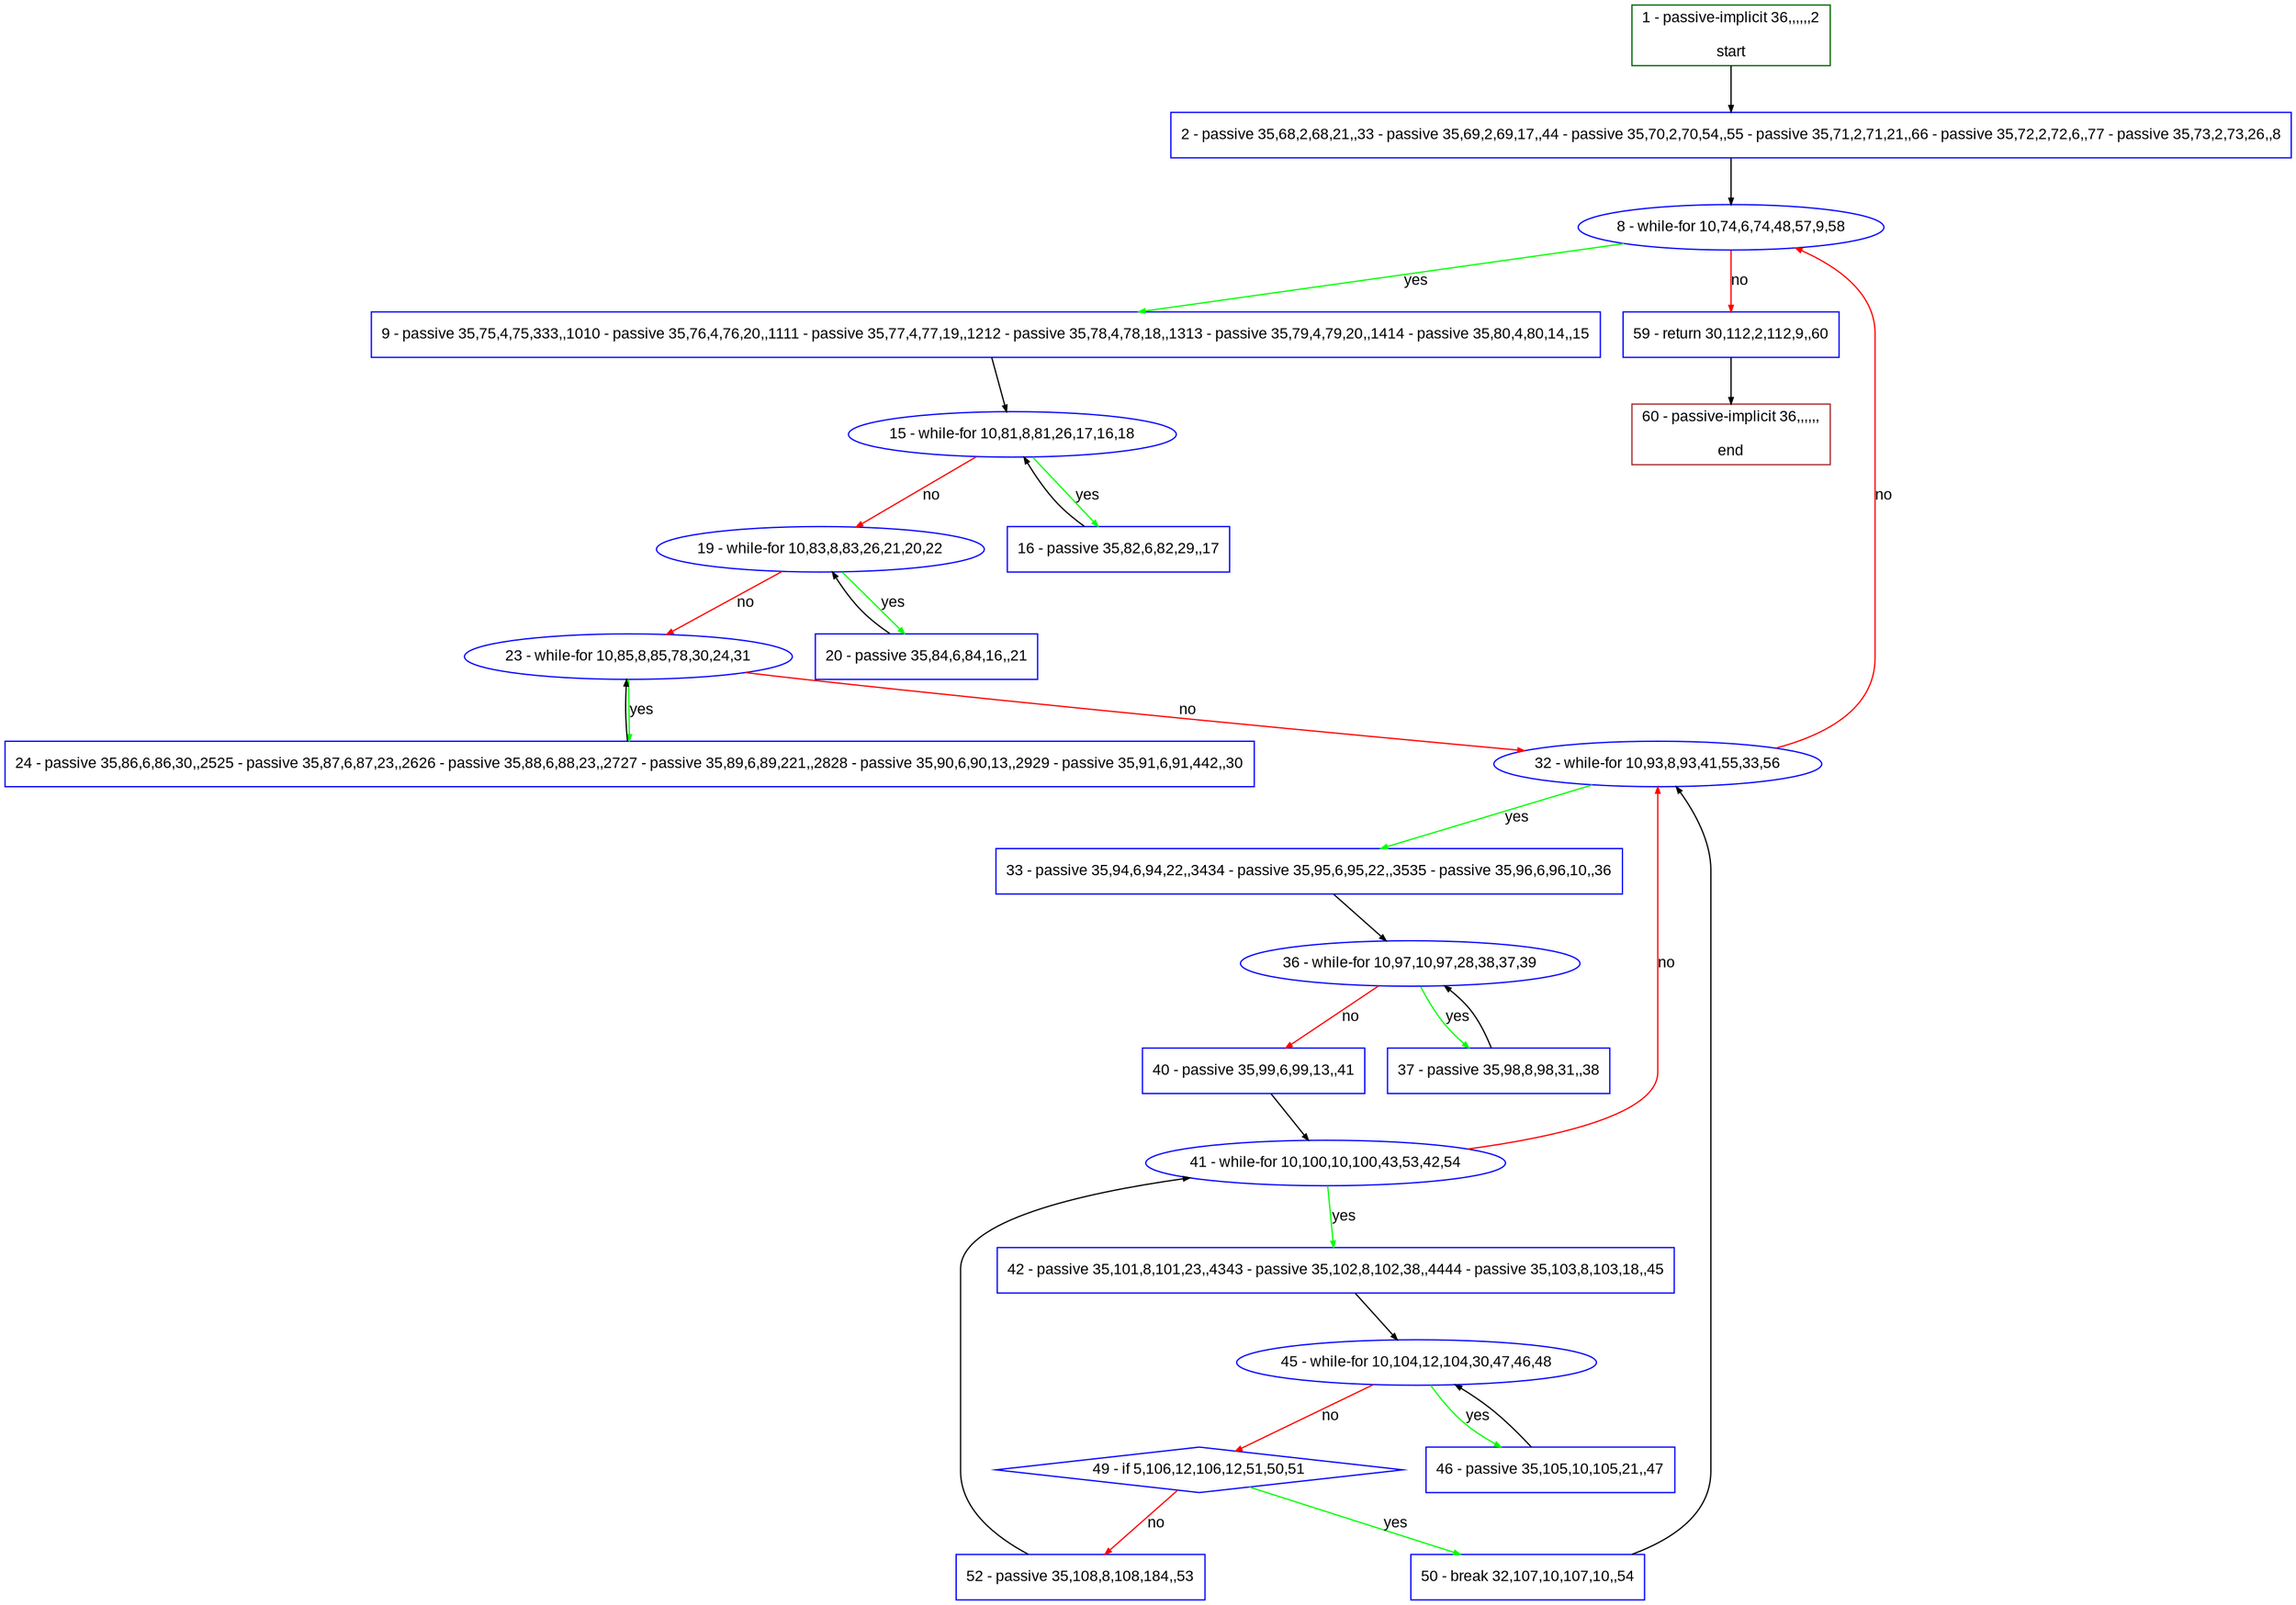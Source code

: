 digraph "" {
  graph [pack="true", label="", fontsize="12", packmode="clust", fontname="Arial", fillcolor="#FFFFCC", bgcolor="white", style="rounded,filled", compound="true"];
  node [node_initialized="no", label="", color="grey", fontsize="12", fillcolor="white", fontname="Arial", style="filled", shape="rectangle", compound="true", fixedsize="false"];
  edge [fontcolor="black", arrowhead="normal", arrowtail="none", arrowsize="0.5", ltail="", label="", color="black", fontsize="12", lhead="", fontname="Arial", dir="forward", compound="true"];
  __N1 [label="2 - passive 35,68,2,68,21,,33 - passive 35,69,2,69,17,,44 - passive 35,70,2,70,54,,55 - passive 35,71,2,71,21,,66 - passive 35,72,2,72,6,,77 - passive 35,73,2,73,26,,8", color="#0000ff", fillcolor="#ffffff", style="filled", shape="box"];
  __N2 [label="1 - passive-implicit 36,,,,,,2\n\nstart", color="#006400", fillcolor="#ffffff", style="filled", shape="box"];
  __N3 [label="8 - while-for 10,74,6,74,48,57,9,58", color="#0000ff", fillcolor="#ffffff", style="filled", shape="oval"];
  __N4 [label="9 - passive 35,75,4,75,333,,1010 - passive 35,76,4,76,20,,1111 - passive 35,77,4,77,19,,1212 - passive 35,78,4,78,18,,1313 - passive 35,79,4,79,20,,1414 - passive 35,80,4,80,14,,15", color="#0000ff", fillcolor="#ffffff", style="filled", shape="box"];
  __N5 [label="59 - return 30,112,2,112,9,,60", color="#0000ff", fillcolor="#ffffff", style="filled", shape="box"];
  __N6 [label="15 - while-for 10,81,8,81,26,17,16,18", color="#0000ff", fillcolor="#ffffff", style="filled", shape="oval"];
  __N7 [label="16 - passive 35,82,6,82,29,,17", color="#0000ff", fillcolor="#ffffff", style="filled", shape="box"];
  __N8 [label="19 - while-for 10,83,8,83,26,21,20,22", color="#0000ff", fillcolor="#ffffff", style="filled", shape="oval"];
  __N9 [label="20 - passive 35,84,6,84,16,,21", color="#0000ff", fillcolor="#ffffff", style="filled", shape="box"];
  __N10 [label="23 - while-for 10,85,8,85,78,30,24,31", color="#0000ff", fillcolor="#ffffff", style="filled", shape="oval"];
  __N11 [label="24 - passive 35,86,6,86,30,,2525 - passive 35,87,6,87,23,,2626 - passive 35,88,6,88,23,,2727 - passive 35,89,6,89,221,,2828 - passive 35,90,6,90,13,,2929 - passive 35,91,6,91,442,,30", color="#0000ff", fillcolor="#ffffff", style="filled", shape="box"];
  __N12 [label="32 - while-for 10,93,8,93,41,55,33,56", color="#0000ff", fillcolor="#ffffff", style="filled", shape="oval"];
  __N13 [label="33 - passive 35,94,6,94,22,,3434 - passive 35,95,6,95,22,,3535 - passive 35,96,6,96,10,,36", color="#0000ff", fillcolor="#ffffff", style="filled", shape="box"];
  __N14 [label="36 - while-for 10,97,10,97,28,38,37,39", color="#0000ff", fillcolor="#ffffff", style="filled", shape="oval"];
  __N15 [label="37 - passive 35,98,8,98,31,,38", color="#0000ff", fillcolor="#ffffff", style="filled", shape="box"];
  __N16 [label="40 - passive 35,99,6,99,13,,41", color="#0000ff", fillcolor="#ffffff", style="filled", shape="box"];
  __N17 [label="41 - while-for 10,100,10,100,43,53,42,54", color="#0000ff", fillcolor="#ffffff", style="filled", shape="oval"];
  __N18 [label="42 - passive 35,101,8,101,23,,4343 - passive 35,102,8,102,38,,4444 - passive 35,103,8,103,18,,45", color="#0000ff", fillcolor="#ffffff", style="filled", shape="box"];
  __N19 [label="45 - while-for 10,104,12,104,30,47,46,48", color="#0000ff", fillcolor="#ffffff", style="filled", shape="oval"];
  __N20 [label="46 - passive 35,105,10,105,21,,47", color="#0000ff", fillcolor="#ffffff", style="filled", shape="box"];
  __N21 [label="49 - if 5,106,12,106,12,51,50,51", color="#0000ff", fillcolor="#ffffff", style="filled", shape="diamond"];
  __N22 [label="50 - break 32,107,10,107,10,,54", color="#0000ff", fillcolor="#ffffff", style="filled", shape="box"];
  __N23 [label="52 - passive 35,108,8,108,184,,53", color="#0000ff", fillcolor="#ffffff", style="filled", shape="box"];
  __N24 [label="60 - passive-implicit 36,,,,,,\n\nend", color="#a52a2a", fillcolor="#ffffff", style="filled", shape="box"];
  __N2 -> __N1 [arrowhead="normal", arrowtail="none", color="#000000", label="", dir="forward"];
  __N1 -> __N3 [arrowhead="normal", arrowtail="none", color="#000000", label="", dir="forward"];
  __N3 -> __N4 [arrowhead="normal", arrowtail="none", color="#00ff00", label="yes", dir="forward"];
  __N3 -> __N5 [arrowhead="normal", arrowtail="none", color="#ff0000", label="no", dir="forward"];
  __N4 -> __N6 [arrowhead="normal", arrowtail="none", color="#000000", label="", dir="forward"];
  __N6 -> __N7 [arrowhead="normal", arrowtail="none", color="#00ff00", label="yes", dir="forward"];
  __N7 -> __N6 [arrowhead="normal", arrowtail="none", color="#000000", label="", dir="forward"];
  __N6 -> __N8 [arrowhead="normal", arrowtail="none", color="#ff0000", label="no", dir="forward"];
  __N8 -> __N9 [arrowhead="normal", arrowtail="none", color="#00ff00", label="yes", dir="forward"];
  __N9 -> __N8 [arrowhead="normal", arrowtail="none", color="#000000", label="", dir="forward"];
  __N8 -> __N10 [arrowhead="normal", arrowtail="none", color="#ff0000", label="no", dir="forward"];
  __N10 -> __N11 [arrowhead="normal", arrowtail="none", color="#00ff00", label="yes", dir="forward"];
  __N11 -> __N10 [arrowhead="normal", arrowtail="none", color="#000000", label="", dir="forward"];
  __N10 -> __N12 [arrowhead="normal", arrowtail="none", color="#ff0000", label="no", dir="forward"];
  __N12 -> __N3 [arrowhead="normal", arrowtail="none", color="#ff0000", label="no", dir="forward"];
  __N12 -> __N13 [arrowhead="normal", arrowtail="none", color="#00ff00", label="yes", dir="forward"];
  __N13 -> __N14 [arrowhead="normal", arrowtail="none", color="#000000", label="", dir="forward"];
  __N14 -> __N15 [arrowhead="normal", arrowtail="none", color="#00ff00", label="yes", dir="forward"];
  __N15 -> __N14 [arrowhead="normal", arrowtail="none", color="#000000", label="", dir="forward"];
  __N14 -> __N16 [arrowhead="normal", arrowtail="none", color="#ff0000", label="no", dir="forward"];
  __N16 -> __N17 [arrowhead="normal", arrowtail="none", color="#000000", label="", dir="forward"];
  __N17 -> __N12 [arrowhead="normal", arrowtail="none", color="#ff0000", label="no", dir="forward"];
  __N17 -> __N18 [arrowhead="normal", arrowtail="none", color="#00ff00", label="yes", dir="forward"];
  __N18 -> __N19 [arrowhead="normal", arrowtail="none", color="#000000", label="", dir="forward"];
  __N19 -> __N20 [arrowhead="normal", arrowtail="none", color="#00ff00", label="yes", dir="forward"];
  __N20 -> __N19 [arrowhead="normal", arrowtail="none", color="#000000", label="", dir="forward"];
  __N19 -> __N21 [arrowhead="normal", arrowtail="none", color="#ff0000", label="no", dir="forward"];
  __N21 -> __N22 [arrowhead="normal", arrowtail="none", color="#00ff00", label="yes", dir="forward"];
  __N21 -> __N23 [arrowhead="normal", arrowtail="none", color="#ff0000", label="no", dir="forward"];
  __N22 -> __N12 [arrowhead="normal", arrowtail="none", color="#000000", label="", dir="forward"];
  __N23 -> __N17 [arrowhead="normal", arrowtail="none", color="#000000", label="", dir="forward"];
  __N5 -> __N24 [arrowhead="normal", arrowtail="none", color="#000000", label="", dir="forward"];
}

